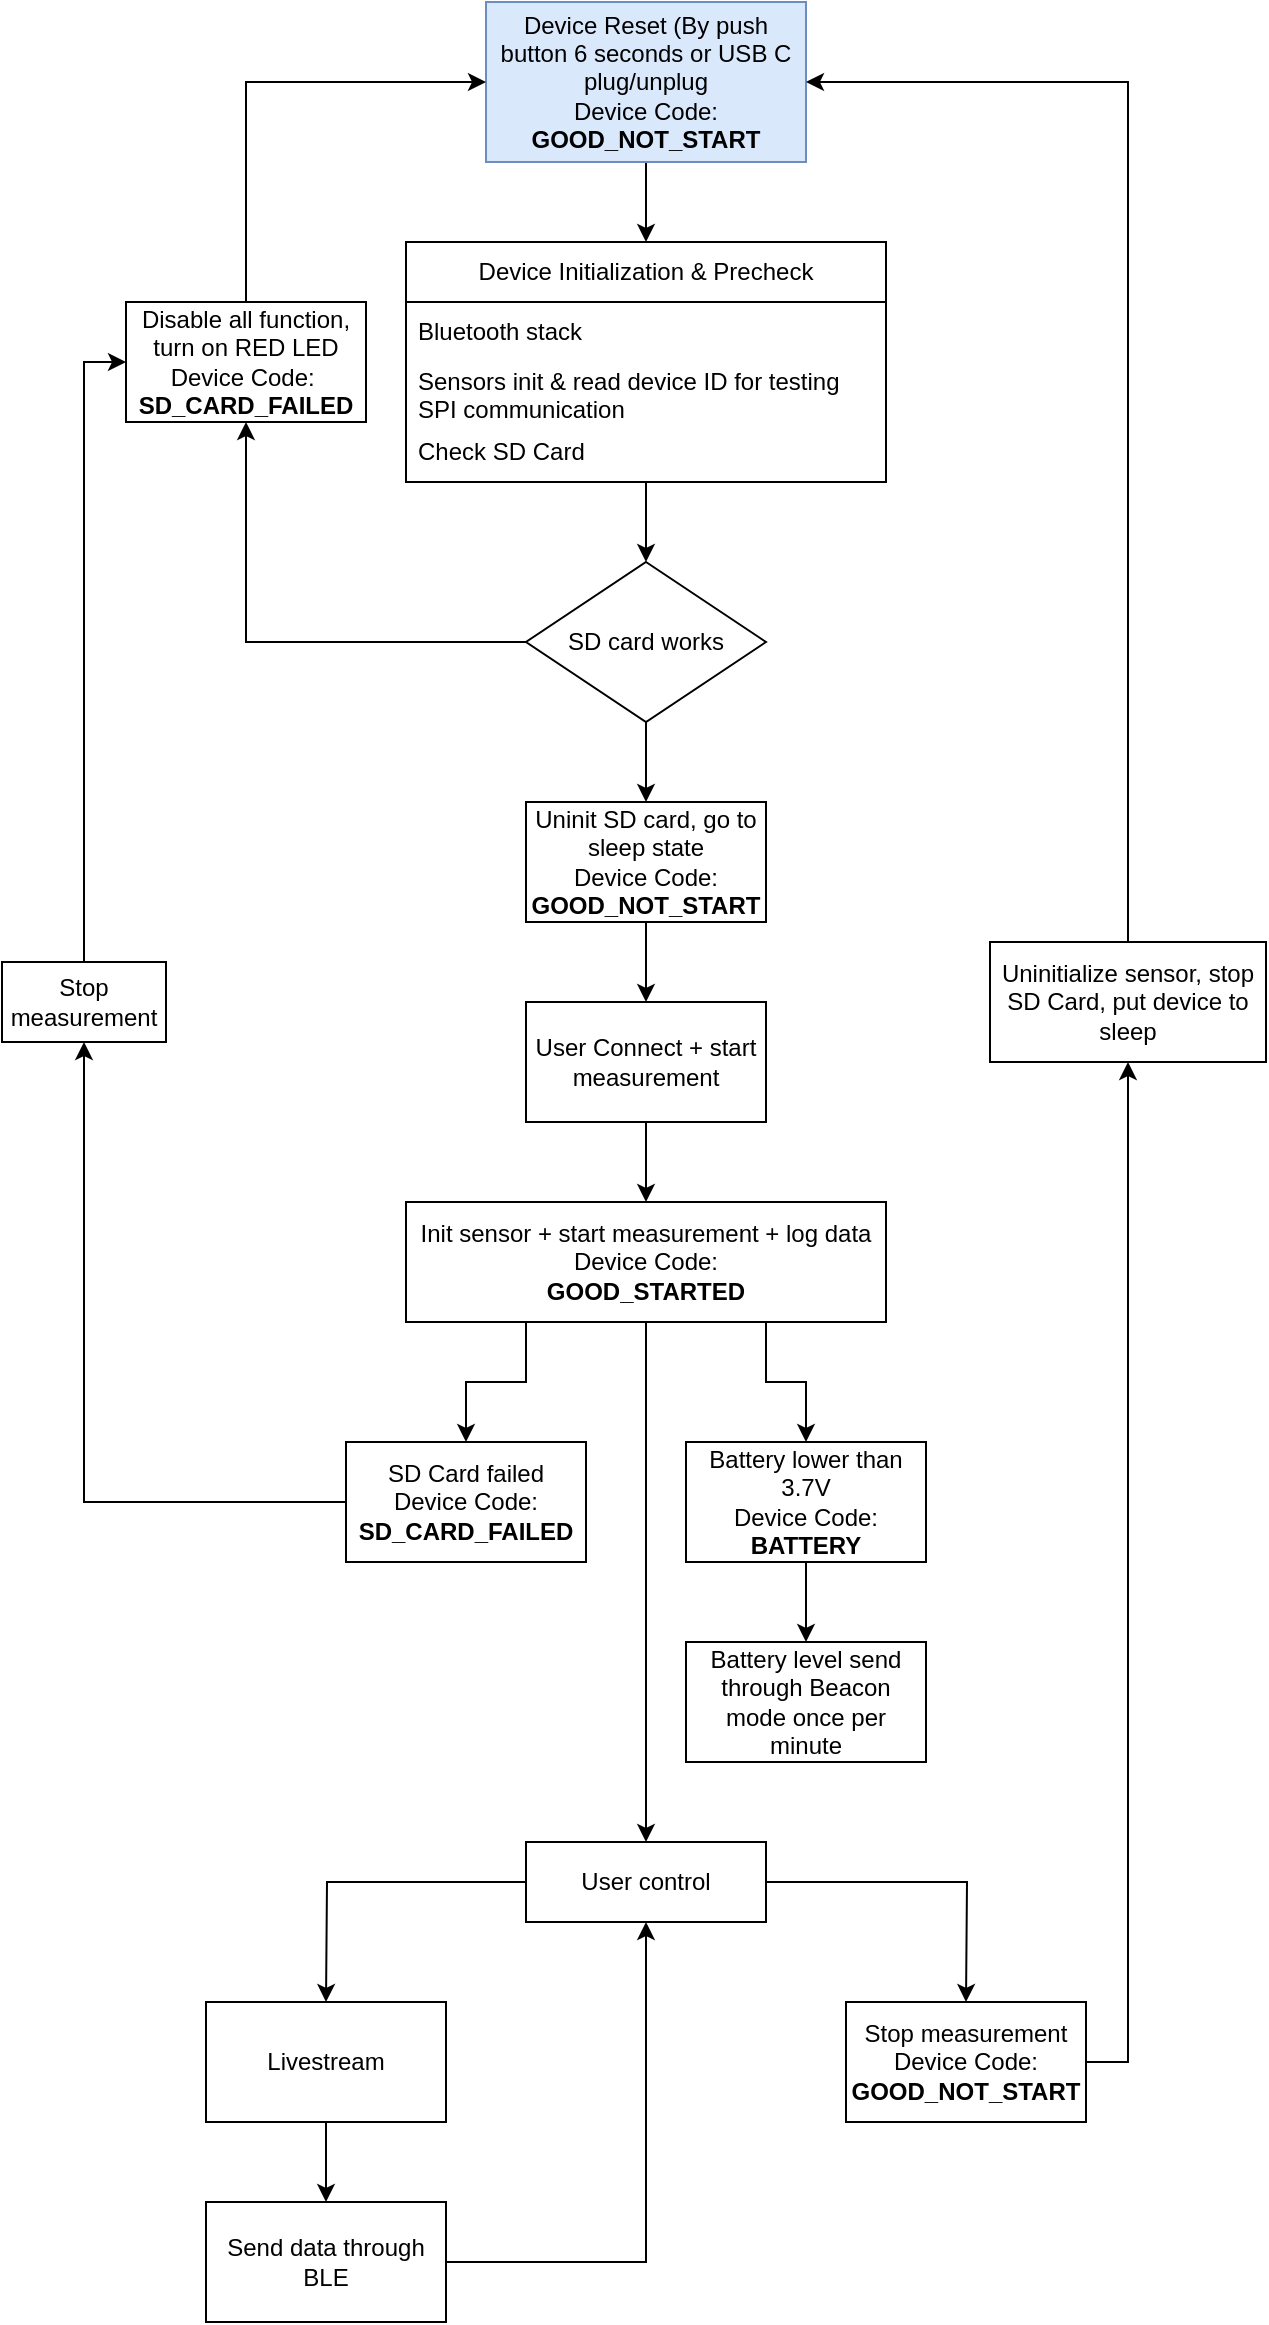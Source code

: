 <mxfile version="22.1.18" type="github">
  <diagram name="Page-1" id="mY4Nihmnje_g2OFmJHn6">
    <mxGraphModel dx="989" dy="597" grid="1" gridSize="10" guides="1" tooltips="1" connect="1" arrows="1" fold="1" page="1" pageScale="1" pageWidth="827" pageHeight="1169" math="0" shadow="0">
      <root>
        <mxCell id="0" />
        <mxCell id="1" parent="0" />
        <mxCell id="Ss2ToEpISazo3nwYeemP-61" style="edgeStyle=orthogonalEdgeStyle;rounded=0;orthogonalLoop=1;jettySize=auto;html=1;exitX=0.5;exitY=1;exitDx=0;exitDy=0;entryX=0.5;entryY=0;entryDx=0;entryDy=0;" edge="1" parent="1" source="Ss2ToEpISazo3nwYeemP-1" target="Ss2ToEpISazo3nwYeemP-4">
          <mxGeometry relative="1" as="geometry" />
        </mxCell>
        <mxCell id="Ss2ToEpISazo3nwYeemP-1" value="Device Reset (By push button 6 seconds or USB C plug/unplug&lt;br&gt;Device Code: &lt;b&gt;GOOD_NOT_START&lt;/b&gt;" style="rounded=0;whiteSpace=wrap;html=1;fillColor=#dae8fc;strokeColor=#6c8ebf;" vertex="1" parent="1">
          <mxGeometry x="280" width="160" height="80" as="geometry" />
        </mxCell>
        <mxCell id="Ss2ToEpISazo3nwYeemP-11" style="edgeStyle=orthogonalEdgeStyle;rounded=0;orthogonalLoop=1;jettySize=auto;html=1;entryX=0.5;entryY=0;entryDx=0;entryDy=0;" edge="1" parent="1" source="Ss2ToEpISazo3nwYeemP-4" target="Ss2ToEpISazo3nwYeemP-10">
          <mxGeometry relative="1" as="geometry" />
        </mxCell>
        <mxCell id="Ss2ToEpISazo3nwYeemP-4" value="Device Initialization &amp;amp; Precheck" style="swimlane;fontStyle=0;childLayout=stackLayout;horizontal=1;startSize=30;horizontalStack=0;resizeParent=1;resizeParentMax=0;resizeLast=0;collapsible=1;marginBottom=0;whiteSpace=wrap;html=1;" vertex="1" parent="1">
          <mxGeometry x="240" y="120" width="240" height="120" as="geometry" />
        </mxCell>
        <mxCell id="Ss2ToEpISazo3nwYeemP-5" value="Bluetooth stack" style="text;align=left;verticalAlign=middle;spacingLeft=4;spacingRight=4;overflow=hidden;points=[[0,0.5],[1,0.5]];portConstraint=eastwest;rotatable=0;whiteSpace=wrap;html=1;" vertex="1" parent="Ss2ToEpISazo3nwYeemP-4">
          <mxGeometry y="30" width="240" height="30" as="geometry" />
        </mxCell>
        <mxCell id="Ss2ToEpISazo3nwYeemP-6" value="Sensors init &amp;amp; read device ID for testing SPI communication" style="text;align=left;verticalAlign=middle;spacingLeft=4;spacingRight=4;overflow=hidden;points=[[0,0.5],[1,0.5]];portConstraint=eastwest;rotatable=0;whiteSpace=wrap;html=1;" vertex="1" parent="Ss2ToEpISazo3nwYeemP-4">
          <mxGeometry y="60" width="240" height="30" as="geometry" />
        </mxCell>
        <mxCell id="Ss2ToEpISazo3nwYeemP-7" value="Check SD Card&amp;nbsp;" style="text;align=left;verticalAlign=middle;spacingLeft=4;spacingRight=4;overflow=hidden;points=[[0,0.5],[1,0.5]];portConstraint=eastwest;rotatable=0;whiteSpace=wrap;html=1;" vertex="1" parent="Ss2ToEpISazo3nwYeemP-4">
          <mxGeometry y="90" width="240" height="30" as="geometry" />
        </mxCell>
        <mxCell id="Ss2ToEpISazo3nwYeemP-14" style="edgeStyle=orthogonalEdgeStyle;rounded=0;orthogonalLoop=1;jettySize=auto;html=1;exitX=0;exitY=0.5;exitDx=0;exitDy=0;entryX=0.5;entryY=1;entryDx=0;entryDy=0;" edge="1" parent="1" source="Ss2ToEpISazo3nwYeemP-10" target="Ss2ToEpISazo3nwYeemP-13">
          <mxGeometry relative="1" as="geometry" />
        </mxCell>
        <mxCell id="Ss2ToEpISazo3nwYeemP-17" style="edgeStyle=orthogonalEdgeStyle;rounded=0;orthogonalLoop=1;jettySize=auto;html=1;exitX=0.5;exitY=1;exitDx=0;exitDy=0;" edge="1" parent="1" source="Ss2ToEpISazo3nwYeemP-10" target="Ss2ToEpISazo3nwYeemP-16">
          <mxGeometry relative="1" as="geometry" />
        </mxCell>
        <mxCell id="Ss2ToEpISazo3nwYeemP-10" value="SD card works" style="rhombus;whiteSpace=wrap;html=1;" vertex="1" parent="1">
          <mxGeometry x="300" y="280" width="120" height="80" as="geometry" />
        </mxCell>
        <mxCell id="Ss2ToEpISazo3nwYeemP-15" style="edgeStyle=orthogonalEdgeStyle;rounded=0;orthogonalLoop=1;jettySize=auto;html=1;exitX=0.5;exitY=0;exitDx=0;exitDy=0;entryX=0;entryY=0.5;entryDx=0;entryDy=0;" edge="1" parent="1" source="Ss2ToEpISazo3nwYeemP-13" target="Ss2ToEpISazo3nwYeemP-1">
          <mxGeometry relative="1" as="geometry" />
        </mxCell>
        <mxCell id="Ss2ToEpISazo3nwYeemP-13" value="Disable all function, turn on RED LED&lt;br&gt;Device Code:&amp;nbsp;&lt;br&gt;&lt;b&gt;SD_CARD_FAILED&lt;/b&gt;" style="rounded=0;whiteSpace=wrap;html=1;" vertex="1" parent="1">
          <mxGeometry x="100" y="150" width="120" height="60" as="geometry" />
        </mxCell>
        <mxCell id="Ss2ToEpISazo3nwYeemP-18" style="edgeStyle=orthogonalEdgeStyle;rounded=0;orthogonalLoop=1;jettySize=auto;html=1;exitX=0.5;exitY=1;exitDx=0;exitDy=0;" edge="1" parent="1" source="Ss2ToEpISazo3nwYeemP-16">
          <mxGeometry relative="1" as="geometry">
            <mxPoint x="360" y="500" as="targetPoint" />
          </mxGeometry>
        </mxCell>
        <mxCell id="Ss2ToEpISazo3nwYeemP-16" value="Uninit SD card, go to sleep state&lt;br&gt;Device Code:&lt;br&gt;&lt;b&gt;GOOD_NOT_START&lt;/b&gt;" style="rounded=0;whiteSpace=wrap;html=1;" vertex="1" parent="1">
          <mxGeometry x="300" y="400" width="120" height="60" as="geometry" />
        </mxCell>
        <mxCell id="Ss2ToEpISazo3nwYeemP-20" style="edgeStyle=orthogonalEdgeStyle;rounded=0;orthogonalLoop=1;jettySize=auto;html=1;" edge="1" parent="1" source="Ss2ToEpISazo3nwYeemP-19">
          <mxGeometry relative="1" as="geometry">
            <mxPoint x="360" y="600" as="targetPoint" />
          </mxGeometry>
        </mxCell>
        <mxCell id="Ss2ToEpISazo3nwYeemP-19" value="User Connect + start measurement" style="rounded=0;whiteSpace=wrap;html=1;" vertex="1" parent="1">
          <mxGeometry x="300" y="500" width="120" height="60" as="geometry" />
        </mxCell>
        <mxCell id="Ss2ToEpISazo3nwYeemP-32" style="edgeStyle=orthogonalEdgeStyle;rounded=0;orthogonalLoop=1;jettySize=auto;html=1;exitX=0.25;exitY=1;exitDx=0;exitDy=0;entryX=0.5;entryY=0;entryDx=0;entryDy=0;" edge="1" parent="1" source="Ss2ToEpISazo3nwYeemP-21" target="Ss2ToEpISazo3nwYeemP-28">
          <mxGeometry relative="1" as="geometry" />
        </mxCell>
        <mxCell id="Ss2ToEpISazo3nwYeemP-43" style="edgeStyle=orthogonalEdgeStyle;rounded=0;orthogonalLoop=1;jettySize=auto;html=1;exitX=0.75;exitY=1;exitDx=0;exitDy=0;entryX=0.5;entryY=0;entryDx=0;entryDy=0;" edge="1" parent="1" source="Ss2ToEpISazo3nwYeemP-21" target="Ss2ToEpISazo3nwYeemP-26">
          <mxGeometry relative="1" as="geometry" />
        </mxCell>
        <mxCell id="Ss2ToEpISazo3nwYeemP-50" style="edgeStyle=orthogonalEdgeStyle;rounded=0;orthogonalLoop=1;jettySize=auto;html=1;entryX=0.5;entryY=0;entryDx=0;entryDy=0;" edge="1" parent="1" source="Ss2ToEpISazo3nwYeemP-21" target="Ss2ToEpISazo3nwYeemP-51">
          <mxGeometry relative="1" as="geometry">
            <mxPoint x="360" y="930" as="targetPoint" />
          </mxGeometry>
        </mxCell>
        <mxCell id="Ss2ToEpISazo3nwYeemP-21" value="Init sensor + start measurement + log data&lt;br&gt;Device Code:&lt;br&gt;&lt;b&gt;GOOD_STARTED&lt;/b&gt;" style="rounded=0;whiteSpace=wrap;html=1;" vertex="1" parent="1">
          <mxGeometry x="240" y="600" width="240" height="60" as="geometry" />
        </mxCell>
        <mxCell id="Ss2ToEpISazo3nwYeemP-44" style="edgeStyle=orthogonalEdgeStyle;rounded=0;orthogonalLoop=1;jettySize=auto;html=1;exitX=0.5;exitY=1;exitDx=0;exitDy=0;entryX=0.5;entryY=0;entryDx=0;entryDy=0;" edge="1" parent="1" source="Ss2ToEpISazo3nwYeemP-26" target="Ss2ToEpISazo3nwYeemP-40">
          <mxGeometry relative="1" as="geometry" />
        </mxCell>
        <mxCell id="Ss2ToEpISazo3nwYeemP-26" value="Battery lower than 3.7V&lt;br&gt;Device Code:&lt;br&gt;&lt;b&gt;BATTERY&lt;/b&gt;" style="rounded=0;whiteSpace=wrap;html=1;" vertex="1" parent="1">
          <mxGeometry x="380" y="720" width="120" height="60" as="geometry" />
        </mxCell>
        <mxCell id="Ss2ToEpISazo3nwYeemP-38" style="edgeStyle=orthogonalEdgeStyle;rounded=0;orthogonalLoop=1;jettySize=auto;html=1;exitX=0;exitY=0.5;exitDx=0;exitDy=0;entryX=0.5;entryY=1;entryDx=0;entryDy=0;" edge="1" parent="1" source="Ss2ToEpISazo3nwYeemP-28" target="Ss2ToEpISazo3nwYeemP-35">
          <mxGeometry relative="1" as="geometry" />
        </mxCell>
        <mxCell id="Ss2ToEpISazo3nwYeemP-28" value="SD Card failed&lt;br&gt;Device Code:&lt;br&gt;&lt;b&gt;SD_CARD_FAILED&lt;/b&gt;" style="rounded=0;whiteSpace=wrap;html=1;" vertex="1" parent="1">
          <mxGeometry x="210" y="720" width="120" height="60" as="geometry" />
        </mxCell>
        <mxCell id="Ss2ToEpISazo3nwYeemP-36" style="edgeStyle=orthogonalEdgeStyle;rounded=0;orthogonalLoop=1;jettySize=auto;html=1;exitX=0.5;exitY=0;exitDx=0;exitDy=0;entryX=0;entryY=0.5;entryDx=0;entryDy=0;" edge="1" parent="1" source="Ss2ToEpISazo3nwYeemP-35" target="Ss2ToEpISazo3nwYeemP-13">
          <mxGeometry relative="1" as="geometry" />
        </mxCell>
        <mxCell id="Ss2ToEpISazo3nwYeemP-35" value="Stop measurement" style="rounded=0;whiteSpace=wrap;html=1;" vertex="1" parent="1">
          <mxGeometry x="38" y="480" width="82" height="40" as="geometry" />
        </mxCell>
        <mxCell id="Ss2ToEpISazo3nwYeemP-40" value="Battery level send through Beacon mode once per minute" style="rounded=0;whiteSpace=wrap;html=1;" vertex="1" parent="1">
          <mxGeometry x="380" y="820" width="120" height="60" as="geometry" />
        </mxCell>
        <mxCell id="Ss2ToEpISazo3nwYeemP-52" style="edgeStyle=orthogonalEdgeStyle;rounded=0;orthogonalLoop=1;jettySize=auto;html=1;exitX=0;exitY=0.5;exitDx=0;exitDy=0;" edge="1" parent="1" source="Ss2ToEpISazo3nwYeemP-51">
          <mxGeometry relative="1" as="geometry">
            <mxPoint x="200" y="1000" as="targetPoint" />
          </mxGeometry>
        </mxCell>
        <mxCell id="Ss2ToEpISazo3nwYeemP-53" style="edgeStyle=orthogonalEdgeStyle;rounded=0;orthogonalLoop=1;jettySize=auto;html=1;" edge="1" parent="1" source="Ss2ToEpISazo3nwYeemP-51">
          <mxGeometry relative="1" as="geometry">
            <mxPoint x="520.0" y="1000" as="targetPoint" />
          </mxGeometry>
        </mxCell>
        <mxCell id="Ss2ToEpISazo3nwYeemP-51" value="User control" style="rounded=0;whiteSpace=wrap;html=1;" vertex="1" parent="1">
          <mxGeometry x="300" y="920" width="120" height="40" as="geometry" />
        </mxCell>
        <mxCell id="Ss2ToEpISazo3nwYeemP-56" style="edgeStyle=orthogonalEdgeStyle;rounded=0;orthogonalLoop=1;jettySize=auto;html=1;" edge="1" parent="1" source="Ss2ToEpISazo3nwYeemP-54">
          <mxGeometry relative="1" as="geometry">
            <mxPoint x="200" y="1100.0" as="targetPoint" />
          </mxGeometry>
        </mxCell>
        <mxCell id="Ss2ToEpISazo3nwYeemP-54" value="Livestream" style="rounded=0;whiteSpace=wrap;html=1;" vertex="1" parent="1">
          <mxGeometry x="140" y="1000" width="120" height="60" as="geometry" />
        </mxCell>
        <mxCell id="Ss2ToEpISazo3nwYeemP-63" style="edgeStyle=orthogonalEdgeStyle;rounded=0;orthogonalLoop=1;jettySize=auto;html=1;exitX=1;exitY=0.5;exitDx=0;exitDy=0;entryX=0.5;entryY=1;entryDx=0;entryDy=0;" edge="1" parent="1" source="Ss2ToEpISazo3nwYeemP-55" target="Ss2ToEpISazo3nwYeemP-62">
          <mxGeometry relative="1" as="geometry" />
        </mxCell>
        <mxCell id="Ss2ToEpISazo3nwYeemP-55" value="Stop measurement&lt;br&gt;Device Code:&lt;br&gt;&lt;b&gt;GOOD_NOT_START&lt;/b&gt;" style="rounded=0;whiteSpace=wrap;html=1;" vertex="1" parent="1">
          <mxGeometry x="460" y="1000" width="120" height="60" as="geometry" />
        </mxCell>
        <mxCell id="Ss2ToEpISazo3nwYeemP-58" style="edgeStyle=orthogonalEdgeStyle;rounded=0;orthogonalLoop=1;jettySize=auto;html=1;exitX=1;exitY=0.5;exitDx=0;exitDy=0;entryX=0.5;entryY=1;entryDx=0;entryDy=0;" edge="1" parent="1" source="Ss2ToEpISazo3nwYeemP-57" target="Ss2ToEpISazo3nwYeemP-51">
          <mxGeometry relative="1" as="geometry" />
        </mxCell>
        <mxCell id="Ss2ToEpISazo3nwYeemP-57" value="Send data through BLE" style="rounded=0;whiteSpace=wrap;html=1;" vertex="1" parent="1">
          <mxGeometry x="140" y="1100" width="120" height="60" as="geometry" />
        </mxCell>
        <mxCell id="Ss2ToEpISazo3nwYeemP-64" style="edgeStyle=orthogonalEdgeStyle;rounded=0;orthogonalLoop=1;jettySize=auto;html=1;exitX=0.5;exitY=0;exitDx=0;exitDy=0;entryX=1;entryY=0.5;entryDx=0;entryDy=0;" edge="1" parent="1" source="Ss2ToEpISazo3nwYeemP-62" target="Ss2ToEpISazo3nwYeemP-1">
          <mxGeometry relative="1" as="geometry" />
        </mxCell>
        <mxCell id="Ss2ToEpISazo3nwYeemP-62" value="Uninitialize sensor, stop SD Card, put device to sleep" style="rounded=0;whiteSpace=wrap;html=1;" vertex="1" parent="1">
          <mxGeometry x="532" y="470" width="138" height="60" as="geometry" />
        </mxCell>
      </root>
    </mxGraphModel>
  </diagram>
</mxfile>
